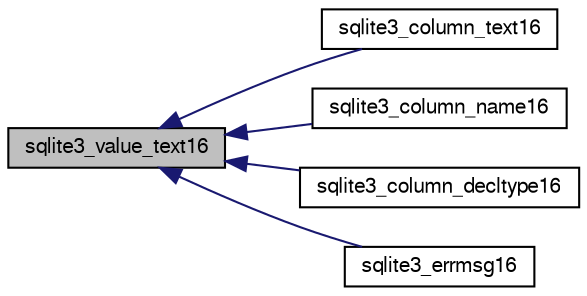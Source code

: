 digraph "sqlite3_value_text16"
{
  edge [fontname="FreeSans",fontsize="10",labelfontname="FreeSans",labelfontsize="10"];
  node [fontname="FreeSans",fontsize="10",shape=record];
  rankdir="LR";
  Node399582 [label="sqlite3_value_text16",height=0.2,width=0.4,color="black", fillcolor="grey75", style="filled", fontcolor="black"];
  Node399582 -> Node399583 [dir="back",color="midnightblue",fontsize="10",style="solid",fontname="FreeSans"];
  Node399583 [label="sqlite3_column_text16",height=0.2,width=0.4,color="black", fillcolor="white", style="filled",URL="$sqlite3_8h.html#acd2186d1b5bf3662be539d0763dd3eb9"];
  Node399582 -> Node399584 [dir="back",color="midnightblue",fontsize="10",style="solid",fontname="FreeSans"];
  Node399584 [label="sqlite3_column_name16",height=0.2,width=0.4,color="black", fillcolor="white", style="filled",URL="$sqlite3_8h.html#a1540664748cbe88571223f3da1d92616"];
  Node399582 -> Node399585 [dir="back",color="midnightblue",fontsize="10",style="solid",fontname="FreeSans"];
  Node399585 [label="sqlite3_column_decltype16",height=0.2,width=0.4,color="black", fillcolor="white", style="filled",URL="$sqlite3_8h.html#a73da44139548b1d8951c84ae59d3c12e"];
  Node399582 -> Node399586 [dir="back",color="midnightblue",fontsize="10",style="solid",fontname="FreeSans"];
  Node399586 [label="sqlite3_errmsg16",height=0.2,width=0.4,color="black", fillcolor="white", style="filled",URL="$sqlite3_8h.html#afec1ef428d2c340883f6bf18bac5fe6d"];
}
